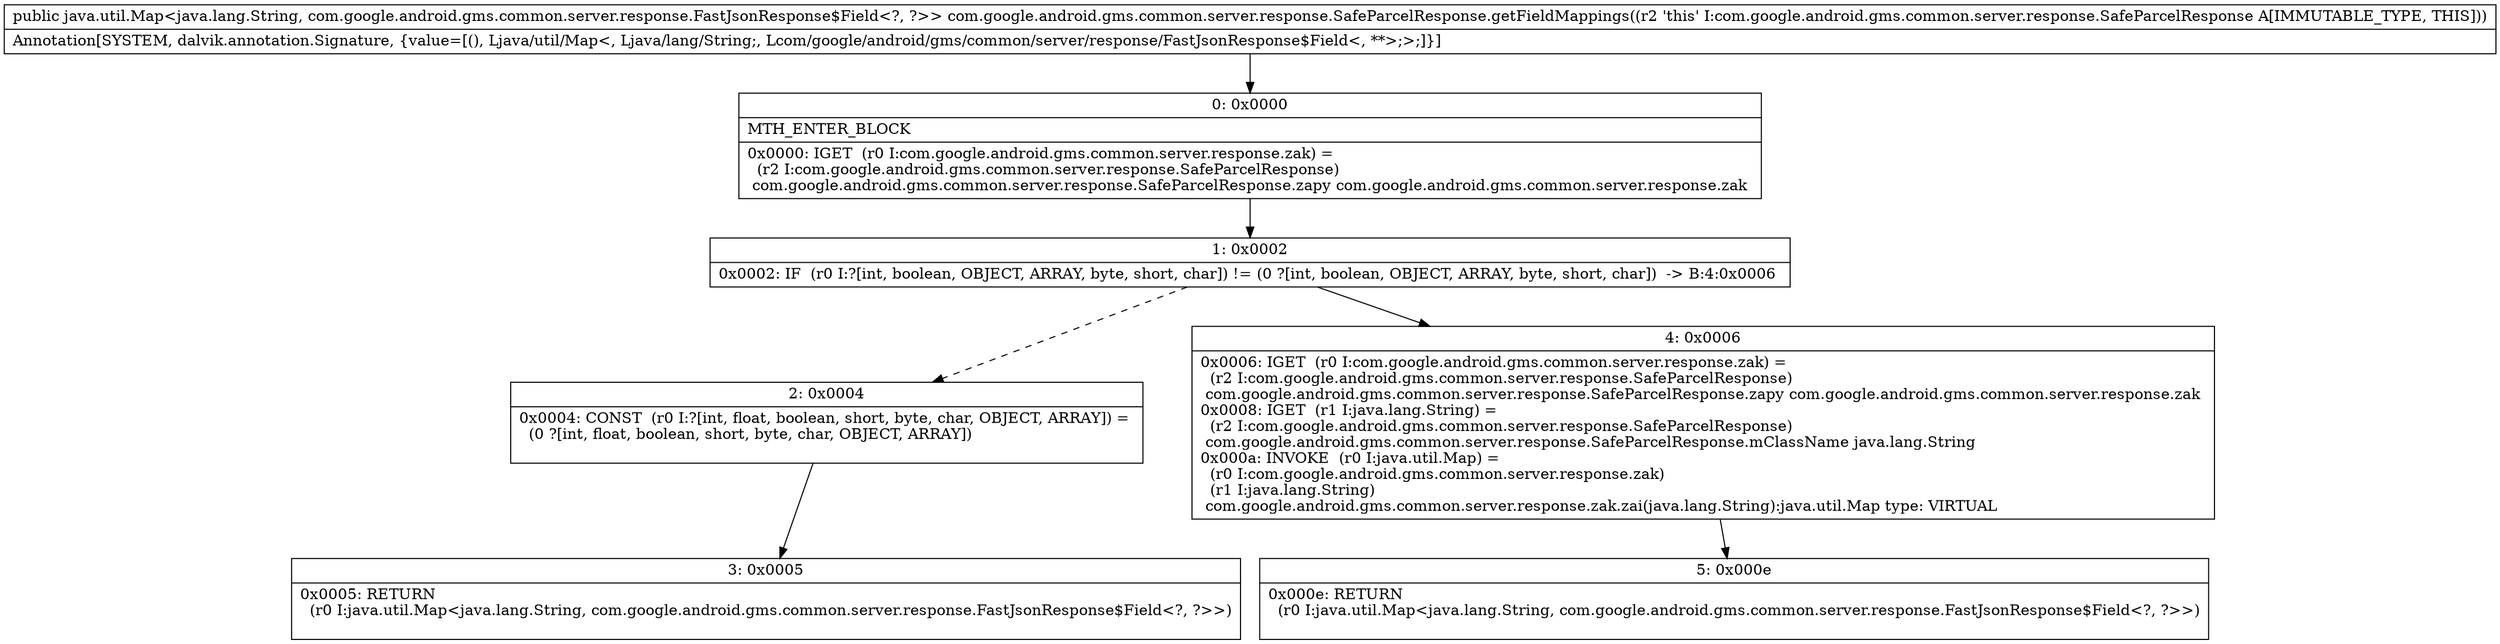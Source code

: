 digraph "CFG forcom.google.android.gms.common.server.response.SafeParcelResponse.getFieldMappings()Ljava\/util\/Map;" {
Node_0 [shape=record,label="{0\:\ 0x0000|MTH_ENTER_BLOCK\l|0x0000: IGET  (r0 I:com.google.android.gms.common.server.response.zak) = \l  (r2 I:com.google.android.gms.common.server.response.SafeParcelResponse)\l com.google.android.gms.common.server.response.SafeParcelResponse.zapy com.google.android.gms.common.server.response.zak \l}"];
Node_1 [shape=record,label="{1\:\ 0x0002|0x0002: IF  (r0 I:?[int, boolean, OBJECT, ARRAY, byte, short, char]) != (0 ?[int, boolean, OBJECT, ARRAY, byte, short, char])  \-\> B:4:0x0006 \l}"];
Node_2 [shape=record,label="{2\:\ 0x0004|0x0004: CONST  (r0 I:?[int, float, boolean, short, byte, char, OBJECT, ARRAY]) = \l  (0 ?[int, float, boolean, short, byte, char, OBJECT, ARRAY])\l \l}"];
Node_3 [shape=record,label="{3\:\ 0x0005|0x0005: RETURN  \l  (r0 I:java.util.Map\<java.lang.String, com.google.android.gms.common.server.response.FastJsonResponse$Field\<?, ?\>\>)\l \l}"];
Node_4 [shape=record,label="{4\:\ 0x0006|0x0006: IGET  (r0 I:com.google.android.gms.common.server.response.zak) = \l  (r2 I:com.google.android.gms.common.server.response.SafeParcelResponse)\l com.google.android.gms.common.server.response.SafeParcelResponse.zapy com.google.android.gms.common.server.response.zak \l0x0008: IGET  (r1 I:java.lang.String) = \l  (r2 I:com.google.android.gms.common.server.response.SafeParcelResponse)\l com.google.android.gms.common.server.response.SafeParcelResponse.mClassName java.lang.String \l0x000a: INVOKE  (r0 I:java.util.Map) = \l  (r0 I:com.google.android.gms.common.server.response.zak)\l  (r1 I:java.lang.String)\l com.google.android.gms.common.server.response.zak.zai(java.lang.String):java.util.Map type: VIRTUAL \l}"];
Node_5 [shape=record,label="{5\:\ 0x000e|0x000e: RETURN  \l  (r0 I:java.util.Map\<java.lang.String, com.google.android.gms.common.server.response.FastJsonResponse$Field\<?, ?\>\>)\l \l}"];
MethodNode[shape=record,label="{public java.util.Map\<java.lang.String, com.google.android.gms.common.server.response.FastJsonResponse$Field\<?, ?\>\> com.google.android.gms.common.server.response.SafeParcelResponse.getFieldMappings((r2 'this' I:com.google.android.gms.common.server.response.SafeParcelResponse A[IMMUTABLE_TYPE, THIS]))  | Annotation[SYSTEM, dalvik.annotation.Signature, \{value=[(), Ljava\/util\/Map\<, Ljava\/lang\/String;, Lcom\/google\/android\/gms\/common\/server\/response\/FastJsonResponse$Field\<, **\>;\>;]\}]\l}"];
MethodNode -> Node_0;
Node_0 -> Node_1;
Node_1 -> Node_2[style=dashed];
Node_1 -> Node_4;
Node_2 -> Node_3;
Node_4 -> Node_5;
}

